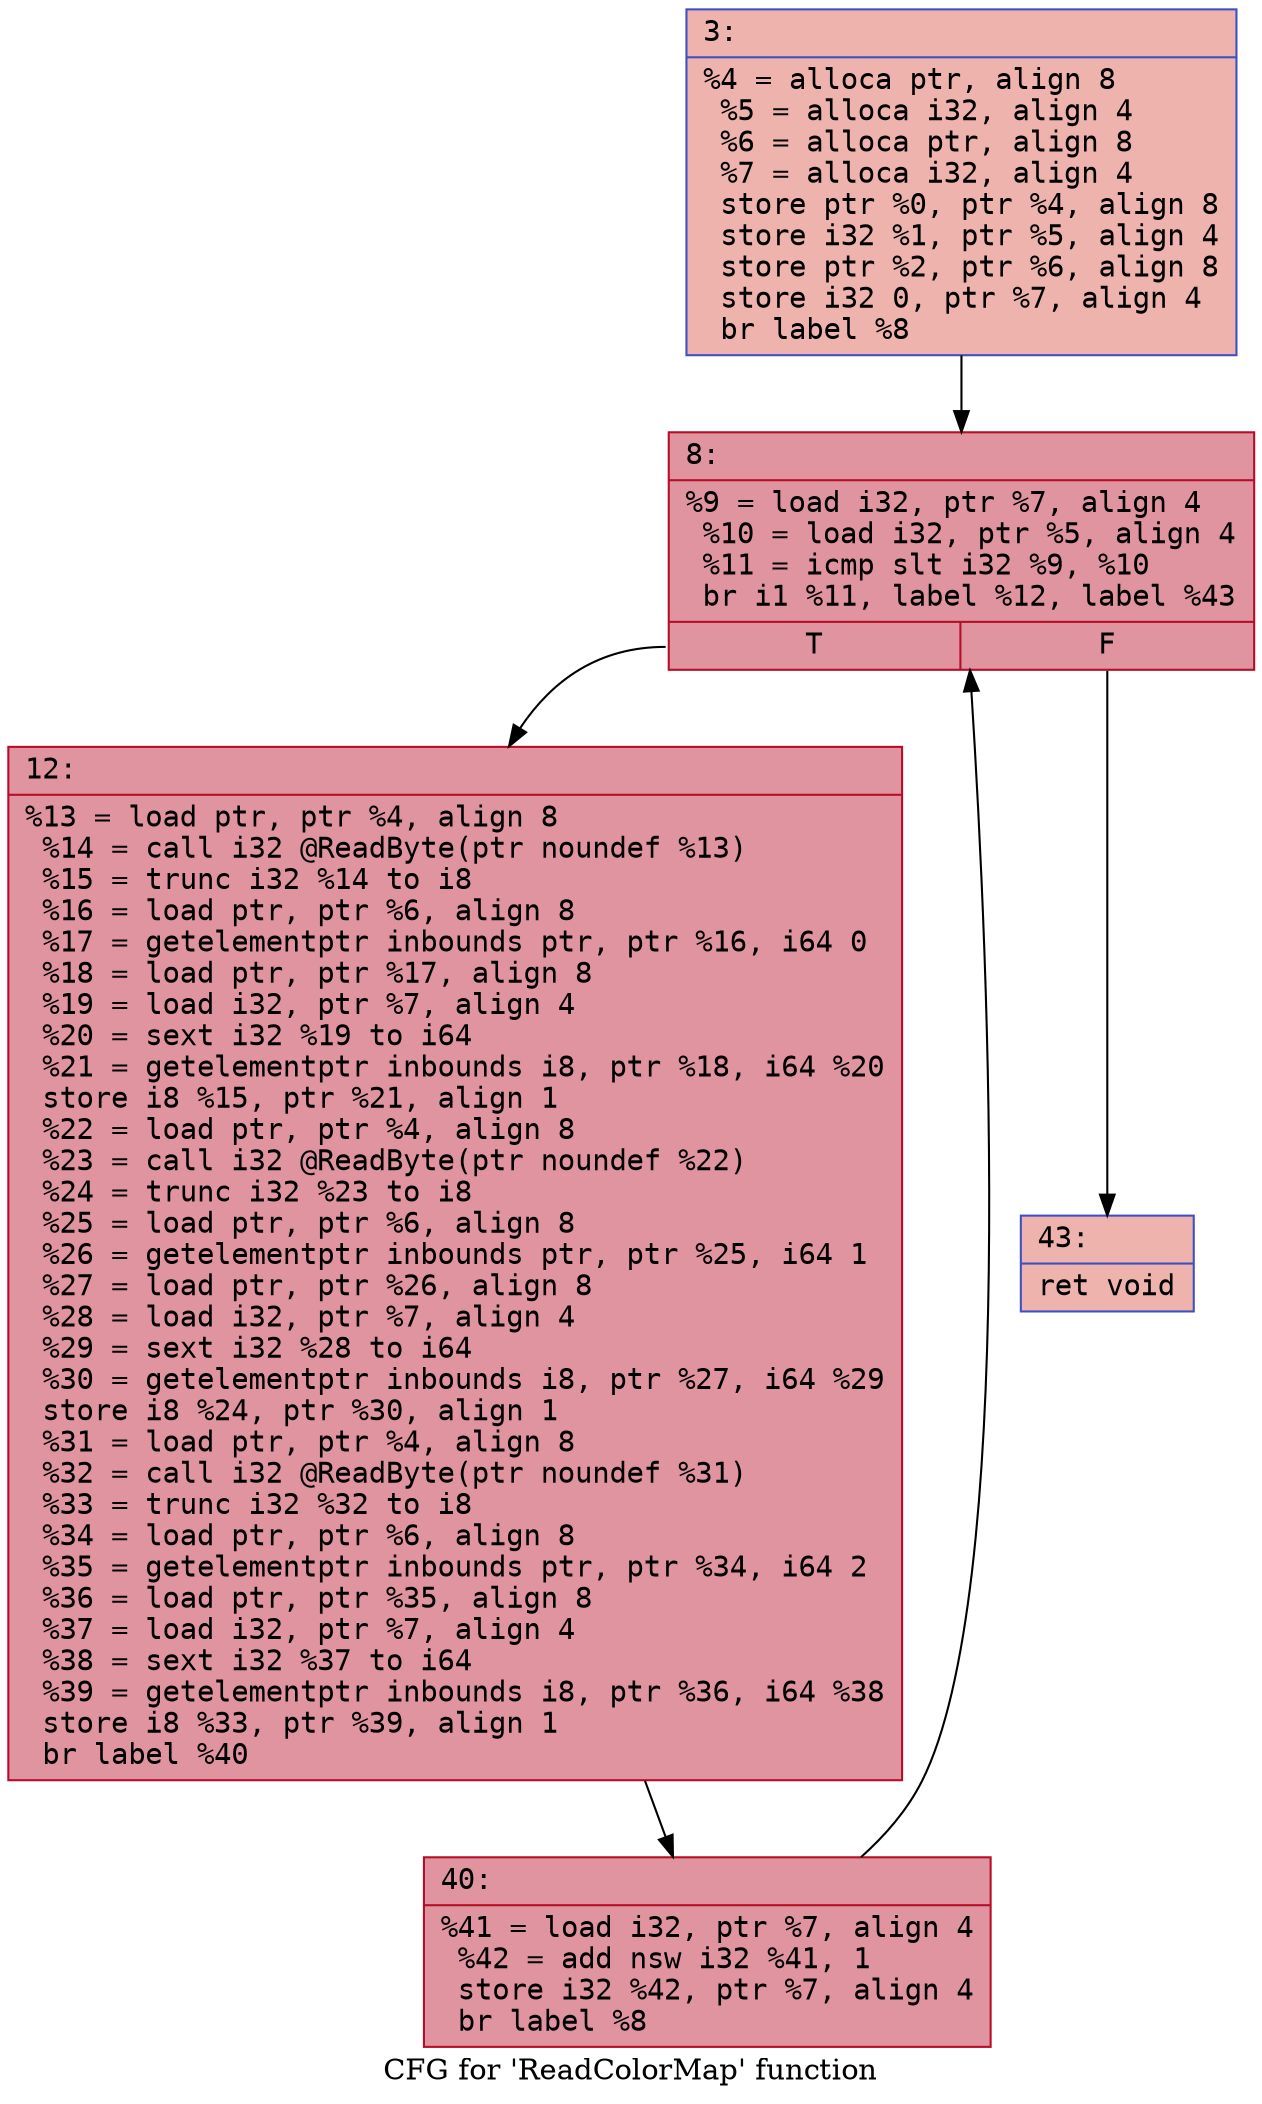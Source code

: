 digraph "CFG for 'ReadColorMap' function" {
	label="CFG for 'ReadColorMap' function";

	Node0x600003adefd0 [shape=record,color="#3d50c3ff", style=filled, fillcolor="#d6524470" fontname="Courier",label="{3:\l|  %4 = alloca ptr, align 8\l  %5 = alloca i32, align 4\l  %6 = alloca ptr, align 8\l  %7 = alloca i32, align 4\l  store ptr %0, ptr %4, align 8\l  store i32 %1, ptr %5, align 4\l  store ptr %2, ptr %6, align 8\l  store i32 0, ptr %7, align 4\l  br label %8\l}"];
	Node0x600003adefd0 -> Node0x600003adf020[tooltip="3 -> 8\nProbability 100.00%" ];
	Node0x600003adf020 [shape=record,color="#b70d28ff", style=filled, fillcolor="#b70d2870" fontname="Courier",label="{8:\l|  %9 = load i32, ptr %7, align 4\l  %10 = load i32, ptr %5, align 4\l  %11 = icmp slt i32 %9, %10\l  br i1 %11, label %12, label %43\l|{<s0>T|<s1>F}}"];
	Node0x600003adf020:s0 -> Node0x600003adf070[tooltip="8 -> 12\nProbability 96.88%" ];
	Node0x600003adf020:s1 -> Node0x600003adf110[tooltip="8 -> 43\nProbability 3.12%" ];
	Node0x600003adf070 [shape=record,color="#b70d28ff", style=filled, fillcolor="#b70d2870" fontname="Courier",label="{12:\l|  %13 = load ptr, ptr %4, align 8\l  %14 = call i32 @ReadByte(ptr noundef %13)\l  %15 = trunc i32 %14 to i8\l  %16 = load ptr, ptr %6, align 8\l  %17 = getelementptr inbounds ptr, ptr %16, i64 0\l  %18 = load ptr, ptr %17, align 8\l  %19 = load i32, ptr %7, align 4\l  %20 = sext i32 %19 to i64\l  %21 = getelementptr inbounds i8, ptr %18, i64 %20\l  store i8 %15, ptr %21, align 1\l  %22 = load ptr, ptr %4, align 8\l  %23 = call i32 @ReadByte(ptr noundef %22)\l  %24 = trunc i32 %23 to i8\l  %25 = load ptr, ptr %6, align 8\l  %26 = getelementptr inbounds ptr, ptr %25, i64 1\l  %27 = load ptr, ptr %26, align 8\l  %28 = load i32, ptr %7, align 4\l  %29 = sext i32 %28 to i64\l  %30 = getelementptr inbounds i8, ptr %27, i64 %29\l  store i8 %24, ptr %30, align 1\l  %31 = load ptr, ptr %4, align 8\l  %32 = call i32 @ReadByte(ptr noundef %31)\l  %33 = trunc i32 %32 to i8\l  %34 = load ptr, ptr %6, align 8\l  %35 = getelementptr inbounds ptr, ptr %34, i64 2\l  %36 = load ptr, ptr %35, align 8\l  %37 = load i32, ptr %7, align 4\l  %38 = sext i32 %37 to i64\l  %39 = getelementptr inbounds i8, ptr %36, i64 %38\l  store i8 %33, ptr %39, align 1\l  br label %40\l}"];
	Node0x600003adf070 -> Node0x600003adf0c0[tooltip="12 -> 40\nProbability 100.00%" ];
	Node0x600003adf0c0 [shape=record,color="#b70d28ff", style=filled, fillcolor="#b70d2870" fontname="Courier",label="{40:\l|  %41 = load i32, ptr %7, align 4\l  %42 = add nsw i32 %41, 1\l  store i32 %42, ptr %7, align 4\l  br label %8\l}"];
	Node0x600003adf0c0 -> Node0x600003adf020[tooltip="40 -> 8\nProbability 100.00%" ];
	Node0x600003adf110 [shape=record,color="#3d50c3ff", style=filled, fillcolor="#d6524470" fontname="Courier",label="{43:\l|  ret void\l}"];
}
